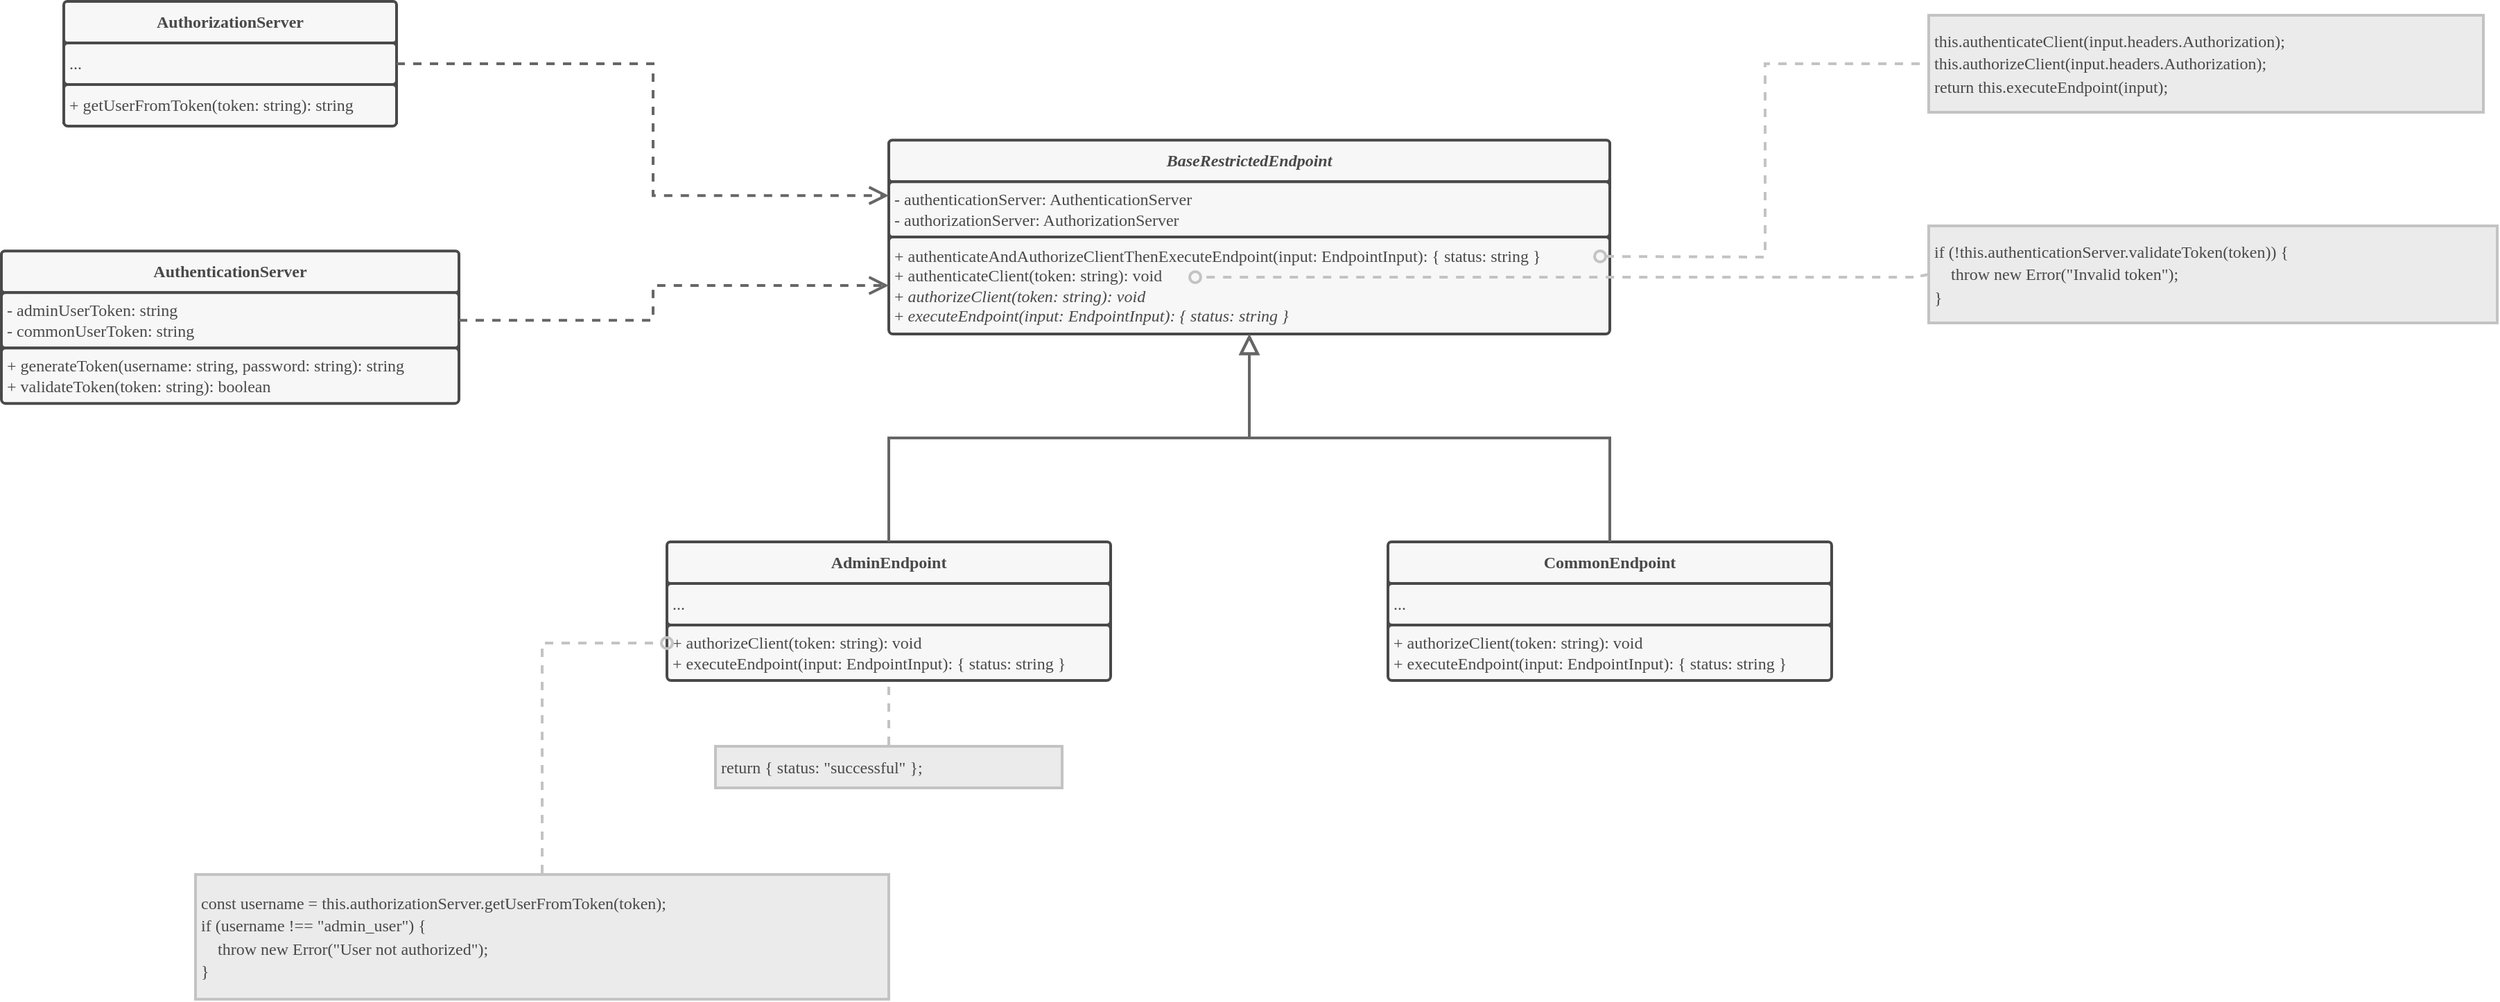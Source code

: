 <mxfile version="24.4.4" type="device">
  <diagram name="Página-1" id="TTp-K46U8V-8WiusqMop">
    <mxGraphModel dx="4884" dy="1972" grid="1" gridSize="10" guides="1" tooltips="1" connect="1" arrows="1" fold="1" page="1" pageScale="1" pageWidth="827" pageHeight="1169" math="0" shadow="0">
      <root>
        <mxCell id="0" />
        <mxCell id="1" parent="0" />
        <mxCell id="152" value="&lt;div style=&quot;line-height: 26px;&quot;&gt;&lt;div style=&quot;line-height: 26px;&quot;&gt;&lt;div style=&quot;line-height: 26px;&quot;&gt;&lt;div style=&quot;line-height: 147%;&quot;&gt;&lt;div style=&quot;line-height: 147%;&quot;&gt;&lt;div style=&quot;line-height: 137%;&quot;&gt;&lt;div style=&quot;line-height: 137%;&quot;&gt;&lt;span style=&quot;font-family: &amp;quot;Fira Code Medium&amp;quot;; background-color: initial;&quot;&gt;this.authenticateClient(input.headers.Authorization);&lt;/span&gt;&lt;br&gt;&lt;/div&gt;&lt;div style=&quot;line-height: 137%;&quot;&gt;&lt;font face=&quot;Fira Code Medium&quot; data-font-src=&quot;https://fonts.googleapis.com/css?family=Fira+Code+Medium&quot;&gt;&lt;div style=&quot;line-height: 16.44px;&quot;&gt;this.authorizeClient(input.headers.Authorization);&lt;/div&gt;&lt;div style=&quot;line-height: 16.44px;&quot;&gt;&lt;span style=&quot;background-color: initial;&quot;&gt;return this.executeEndpoint(input);&lt;/span&gt;&lt;/div&gt;&lt;/font&gt;&lt;/div&gt;&lt;/div&gt;&lt;/div&gt;&lt;/div&gt;&lt;/div&gt;&lt;/div&gt;&lt;/div&gt;" style="rounded=0;whiteSpace=wrap;html=1;fontColor=#494949;strokeColor=#C3C3C3;fillColor=#EBEBEB;align=left;verticalAlign=middle;spacingLeft=2;spacingRight=1;strokeWidth=2;" parent="1" vertex="1">
          <mxGeometry x="-370" y="-380" width="400" height="70" as="geometry" />
        </mxCell>
        <mxCell id="gvj84YaAdO6a9QUm6t-R-158" value="" style="group" vertex="1" connectable="0" parent="1">
          <mxGeometry x="-1120" y="-289.93" width="520" height="139.93" as="geometry" />
        </mxCell>
        <mxCell id="gvj84YaAdO6a9QUm6t-R-154" value="" style="whiteSpace=wrap;html=1;fillColor=#494949;strokeColor=#494949;container=0;strokeWidth=2;" vertex="1" parent="gvj84YaAdO6a9QUm6t-R-158">
          <mxGeometry y="27.5" width="520" height="60" as="geometry" />
        </mxCell>
        <mxCell id="gvj84YaAdO6a9QUm6t-R-155" value="&lt;div&gt;&lt;font face=&quot;Nunito&quot; color=&quot;#494949&quot;&gt;&lt;b&gt;&lt;i&gt;BaseRestrictedEndpoint&lt;/i&gt;&lt;/b&gt;&lt;/font&gt;&lt;/div&gt;" style="rounded=1;whiteSpace=wrap;html=1;arcSize=5;fillColor=#F7F7F7;strokeColor=#494949;strokeWidth=2;container=0;absoluteArcSize=1;" vertex="1" parent="gvj84YaAdO6a9QUm6t-R-158">
          <mxGeometry width="520" height="30" as="geometry" />
        </mxCell>
        <mxCell id="gvj84YaAdO6a9QUm6t-R-156" value="&lt;font face=&quot;Nunito&quot;&gt;-&amp;nbsp;&lt;/font&gt;&lt;span style=&quot;background-color: initial;&quot;&gt;&lt;font face=&quot;Nunito&quot;&gt;authenticationServer: AuthenticationServer&lt;/font&gt;&lt;/span&gt;&lt;div&gt;&lt;span style=&quot;background-color: initial;&quot;&gt;&lt;font face=&quot;Nunito&quot;&gt;-&amp;nbsp;&lt;/font&gt;&lt;/span&gt;&lt;span style=&quot;background-color: initial;&quot;&gt;&lt;font face=&quot;Nunito&quot;&gt;authorizationServer: AuthorizationServer&lt;/font&gt;&lt;/span&gt;&lt;/div&gt;" style="rounded=1;whiteSpace=wrap;html=1;arcSize=6;fillColor=#F7F7F7;strokeColor=#494949;align=left;perimeterSpacing=0;spacingLeft=2;fontColor=#494949;strokeWidth=2;container=0;absoluteArcSize=1;" vertex="1" parent="gvj84YaAdO6a9QUm6t-R-158">
          <mxGeometry y="30" width="520" height="40" as="geometry" />
        </mxCell>
        <mxCell id="gvj84YaAdO6a9QUm6t-R-157" value="&lt;font color=&quot;#494949&quot;&gt;&lt;font style=&quot;&quot; data-font-src=&quot;https://fonts.googleapis.com/css?family=Nunito&quot; face=&quot;Nunito&quot;&gt;+&amp;nbsp;&lt;/font&gt;&lt;/font&gt;&lt;span style=&quot;background-color: initial;&quot;&gt;&lt;font face=&quot;Nunito&quot; color=&quot;#494949&quot;&gt;authenticateAndAuthorizeClientThenExecuteEndpoint(input: EndpointInput): {&amp;nbsp;&lt;/font&gt;&lt;/span&gt;&lt;span style=&quot;color: rgb(73, 73, 73); font-family: Nunito; background-color: initial;&quot;&gt;status: string&amp;nbsp;&lt;/span&gt;&lt;span style=&quot;color: rgb(73, 73, 73); font-family: Nunito; background-color: initial;&quot;&gt;}&lt;/span&gt;&lt;div&gt;&lt;span style=&quot;color: rgb(73, 73, 73); font-family: Nunito; background-color: initial;&quot;&gt;+&amp;nbsp;&lt;/span&gt;&lt;span style=&quot;background-color: initial;&quot;&gt;&lt;font face=&quot;Nunito&quot; color=&quot;#494949&quot;&gt;authenticateClient(token: string): void&lt;/font&gt;&lt;/span&gt;&lt;/div&gt;&lt;div&gt;&lt;span style=&quot;background-color: initial;&quot;&gt;&lt;font face=&quot;Nunito&quot; color=&quot;#494949&quot;&gt;+&amp;nbsp;&lt;/font&gt;&lt;/span&gt;&lt;span style=&quot;background-color: initial;&quot;&gt;&lt;font face=&quot;Nunito&quot; color=&quot;#494949&quot;&gt;&lt;i&gt;authorizeClient(token: string): void&lt;/i&gt;&lt;/font&gt;&lt;/span&gt;&lt;/div&gt;&lt;div&gt;&lt;span style=&quot;background-color: initial;&quot;&gt;&lt;font face=&quot;Nunito&quot; color=&quot;#494949&quot;&gt;+&amp;nbsp;&lt;/font&gt;&lt;/span&gt;&lt;span style=&quot;background-color: initial;&quot;&gt;&lt;font face=&quot;Nunito&quot; color=&quot;#494949&quot;&gt;&lt;i&gt;executeEndpoint(input: EndpointInput): { status: string }&lt;/i&gt;&lt;/font&gt;&lt;/span&gt;&lt;/div&gt;" style="rounded=1;whiteSpace=wrap;html=1;arcSize=6;fillColor=#F7F7F7;strokeColor=#494949;align=left;spacingLeft=2;container=0;strokeWidth=2;absoluteArcSize=1;" vertex="1" parent="gvj84YaAdO6a9QUm6t-R-158">
          <mxGeometry y="69.93" width="520" height="70" as="geometry" />
        </mxCell>
        <mxCell id="gvj84YaAdO6a9QUm6t-R-163" value="" style="group" vertex="1" connectable="0" parent="1">
          <mxGeometry x="-1280" width="320" height="100" as="geometry" />
        </mxCell>
        <mxCell id="gvj84YaAdO6a9QUm6t-R-159" value="" style="whiteSpace=wrap;html=1;fillColor=#494949;strokeColor=#494949;container=0;strokeWidth=2;" vertex="1" parent="gvj84YaAdO6a9QUm6t-R-163">
          <mxGeometry y="27.5" width="320" height="60" as="geometry" />
        </mxCell>
        <mxCell id="gvj84YaAdO6a9QUm6t-R-160" value="&lt;div&gt;&lt;font face=&quot;Nunito&quot; color=&quot;#494949&quot;&gt;&lt;b&gt;AdminEndpoint&lt;/b&gt;&lt;/font&gt;&lt;/div&gt;" style="rounded=1;whiteSpace=wrap;html=1;arcSize=5;fillColor=#F7F7F7;strokeColor=#494949;strokeWidth=2;container=0;absoluteArcSize=1;" vertex="1" parent="gvj84YaAdO6a9QUm6t-R-163">
          <mxGeometry width="320" height="30" as="geometry" />
        </mxCell>
        <mxCell id="gvj84YaAdO6a9QUm6t-R-161" value="&lt;font face=&quot;Nunito&quot;&gt;...&lt;/font&gt;" style="rounded=1;whiteSpace=wrap;html=1;arcSize=6;fillColor=#F7F7F7;strokeColor=#494949;align=left;perimeterSpacing=0;spacingLeft=2;fontColor=#494949;strokeWidth=2;container=0;absoluteArcSize=1;" vertex="1" parent="gvj84YaAdO6a9QUm6t-R-163">
          <mxGeometry y="30" width="320" height="30" as="geometry" />
        </mxCell>
        <mxCell id="gvj84YaAdO6a9QUm6t-R-162" value="&lt;font color=&quot;#494949&quot;&gt;&lt;font style=&quot;&quot; data-font-src=&quot;https://fonts.googleapis.com/css?family=Nunito&quot; face=&quot;Nunito&quot;&gt;+&amp;nbsp;&lt;/font&gt;&lt;/font&gt;&lt;span style=&quot;background-color: initial;&quot;&gt;&lt;font face=&quot;Nunito&quot; color=&quot;#494949&quot;&gt;authorizeClient(token: string): void&lt;/font&gt;&lt;/span&gt;&lt;div&gt;&lt;span style=&quot;background-color: initial;&quot;&gt;&lt;font face=&quot;Nunito&quot; color=&quot;#494949&quot;&gt;+&amp;nbsp;&lt;/font&gt;&lt;/span&gt;&lt;span style=&quot;background-color: initial;&quot;&gt;&lt;font face=&quot;Nunito&quot; color=&quot;#494949&quot;&gt;executeEndpoint(input: EndpointInput): { status: string }&lt;/font&gt;&lt;/span&gt;&lt;/div&gt;" style="rounded=1;whiteSpace=wrap;html=1;arcSize=6;fillColor=#F7F7F7;strokeColor=#494949;align=left;spacingLeft=2;container=0;strokeWidth=2;absoluteArcSize=1;" vertex="1" parent="gvj84YaAdO6a9QUm6t-R-163">
          <mxGeometry y="60" width="320" height="40" as="geometry" />
        </mxCell>
        <mxCell id="gvj84YaAdO6a9QUm6t-R-164" value="" style="group" vertex="1" connectable="0" parent="1">
          <mxGeometry x="-760" width="320" height="100" as="geometry" />
        </mxCell>
        <mxCell id="gvj84YaAdO6a9QUm6t-R-165" value="" style="whiteSpace=wrap;html=1;fillColor=#494949;strokeColor=#494949;container=0;strokeWidth=2;" vertex="1" parent="gvj84YaAdO6a9QUm6t-R-164">
          <mxGeometry y="27.5" width="320" height="60" as="geometry" />
        </mxCell>
        <mxCell id="gvj84YaAdO6a9QUm6t-R-166" value="&lt;div&gt;&lt;font face=&quot;Nunito&quot; color=&quot;#494949&quot;&gt;&lt;b&gt;CommonEndpoint&lt;/b&gt;&lt;/font&gt;&lt;/div&gt;" style="rounded=1;whiteSpace=wrap;html=1;arcSize=5;fillColor=#F7F7F7;strokeColor=#494949;strokeWidth=2;container=0;absoluteArcSize=1;" vertex="1" parent="gvj84YaAdO6a9QUm6t-R-164">
          <mxGeometry width="320" height="30" as="geometry" />
        </mxCell>
        <mxCell id="gvj84YaAdO6a9QUm6t-R-167" value="&lt;font face=&quot;Nunito&quot;&gt;...&lt;/font&gt;" style="rounded=1;whiteSpace=wrap;html=1;arcSize=6;fillColor=#F7F7F7;strokeColor=#494949;align=left;perimeterSpacing=0;spacingLeft=2;fontColor=#494949;strokeWidth=2;container=0;absoluteArcSize=1;" vertex="1" parent="gvj84YaAdO6a9QUm6t-R-164">
          <mxGeometry y="30" width="320" height="30" as="geometry" />
        </mxCell>
        <mxCell id="gvj84YaAdO6a9QUm6t-R-168" value="&lt;font color=&quot;#494949&quot;&gt;&lt;font style=&quot;&quot; data-font-src=&quot;https://fonts.googleapis.com/css?family=Nunito&quot; face=&quot;Nunito&quot;&gt;+&amp;nbsp;&lt;/font&gt;&lt;/font&gt;&lt;span style=&quot;background-color: initial;&quot;&gt;&lt;font face=&quot;Nunito&quot; color=&quot;#494949&quot;&gt;authorizeClient(token: string): void&lt;/font&gt;&lt;/span&gt;&lt;div&gt;&lt;span style=&quot;background-color: initial;&quot;&gt;&lt;font face=&quot;Nunito&quot; color=&quot;#494949&quot;&gt;+&amp;nbsp;&lt;/font&gt;&lt;/span&gt;&lt;span style=&quot;background-color: initial;&quot;&gt;&lt;font face=&quot;Nunito&quot; color=&quot;#494949&quot;&gt;executeEndpoint(input: EndpointInput): { status: string }&lt;/font&gt;&lt;/span&gt;&lt;/div&gt;" style="rounded=1;whiteSpace=wrap;html=1;arcSize=6;fillColor=#F7F7F7;strokeColor=#494949;align=left;spacingLeft=2;container=0;strokeWidth=2;absoluteArcSize=1;" vertex="1" parent="gvj84YaAdO6a9QUm6t-R-164">
          <mxGeometry y="60" width="320" height="40" as="geometry" />
        </mxCell>
        <mxCell id="gvj84YaAdO6a9QUm6t-R-170" style="edgeStyle=orthogonalEdgeStyle;rounded=0;orthogonalLoop=1;jettySize=auto;html=1;strokeColor=#666666;strokeWidth=2;align=center;verticalAlign=middle;fontFamily=Helvetica;fontSource=https%3A%2F%2Ffonts.googleapis.com%2Fcss%3Ffamily%3DNunito;fontSize=11;fontColor=default;labelBackgroundColor=default;startSize=10;endArrow=block;endFill=0;endSize=10;targetPerimeterSpacing=0;" edge="1" parent="1" source="gvj84YaAdO6a9QUm6t-R-160" target="gvj84YaAdO6a9QUm6t-R-157">
          <mxGeometry relative="1" as="geometry" />
        </mxCell>
        <mxCell id="gvj84YaAdO6a9QUm6t-R-171" style="edgeStyle=orthogonalEdgeStyle;rounded=0;orthogonalLoop=1;jettySize=auto;html=1;entryX=0.5;entryY=1;entryDx=0;entryDy=0;strokeColor=#666666;strokeWidth=2;align=center;verticalAlign=middle;fontFamily=Helvetica;fontSource=https%3A%2F%2Ffonts.googleapis.com%2Fcss%3Ffamily%3DNunito;fontSize=11;fontColor=default;labelBackgroundColor=default;startSize=10;endArrow=block;endFill=0;endSize=10;targetPerimeterSpacing=0;" edge="1" parent="1" source="gvj84YaAdO6a9QUm6t-R-166" target="gvj84YaAdO6a9QUm6t-R-157">
          <mxGeometry relative="1" as="geometry" />
        </mxCell>
        <mxCell id="gvj84YaAdO6a9QUm6t-R-177" value="" style="group" vertex="1" connectable="0" parent="1">
          <mxGeometry x="-1760" y="-209.93" width="330" height="110" as="geometry" />
        </mxCell>
        <mxCell id="gvj84YaAdO6a9QUm6t-R-172" value="" style="whiteSpace=wrap;html=1;fillColor=#494949;strokeColor=#494949;container=0;strokeWidth=2;" vertex="1" parent="gvj84YaAdO6a9QUm6t-R-177">
          <mxGeometry y="27.5" width="330" height="60" as="geometry" />
        </mxCell>
        <mxCell id="gvj84YaAdO6a9QUm6t-R-173" value="&lt;div&gt;&lt;font face=&quot;Nunito&quot; color=&quot;#494949&quot;&gt;&lt;b&gt;AuthenticationServer&lt;/b&gt;&lt;/font&gt;&lt;/div&gt;" style="rounded=1;whiteSpace=wrap;html=1;arcSize=5;fillColor=#F7F7F7;strokeColor=#494949;strokeWidth=2;container=0;absoluteArcSize=1;" vertex="1" parent="gvj84YaAdO6a9QUm6t-R-177">
          <mxGeometry width="330" height="30" as="geometry" />
        </mxCell>
        <mxCell id="gvj84YaAdO6a9QUm6t-R-174" value="&lt;font face=&quot;Nunito&quot;&gt;-&amp;nbsp;&lt;/font&gt;&lt;span style=&quot;background-color: initial;&quot;&gt;&lt;font face=&quot;Nunito&quot;&gt;adminUserToken: string&lt;/font&gt;&lt;/span&gt;&lt;div&gt;&lt;span style=&quot;background-color: initial;&quot;&gt;&lt;font face=&quot;Nunito&quot;&gt;-&amp;nbsp;&lt;/font&gt;&lt;/span&gt;&lt;span style=&quot;background-color: initial;&quot;&gt;&lt;font face=&quot;Nunito&quot;&gt;commonUserToken: string&lt;/font&gt;&lt;/span&gt;&lt;/div&gt;" style="rounded=1;whiteSpace=wrap;html=1;arcSize=6;fillColor=#F7F7F7;strokeColor=#494949;align=left;perimeterSpacing=0;spacingLeft=2;fontColor=#494949;strokeWidth=2;container=0;absoluteArcSize=1;" vertex="1" parent="gvj84YaAdO6a9QUm6t-R-177">
          <mxGeometry y="30" width="330" height="40" as="geometry" />
        </mxCell>
        <mxCell id="gvj84YaAdO6a9QUm6t-R-175" value="&lt;font color=&quot;#494949&quot;&gt;&lt;font style=&quot;&quot; data-font-src=&quot;https://fonts.googleapis.com/css?family=Nunito&quot; face=&quot;Nunito&quot;&gt;+&amp;nbsp;&lt;/font&gt;&lt;/font&gt;&lt;span style=&quot;background-color: initial;&quot;&gt;&lt;font face=&quot;Nunito&quot; color=&quot;#494949&quot;&gt;generateToken(username: string, password: string): string&lt;/font&gt;&lt;/span&gt;&lt;div&gt;&lt;span style=&quot;background-color: initial;&quot;&gt;&lt;font face=&quot;Nunito&quot; color=&quot;#494949&quot;&gt;+&amp;nbsp;&lt;/font&gt;&lt;/span&gt;&lt;span style=&quot;background-color: initial;&quot;&gt;&lt;font face=&quot;Nunito&quot; color=&quot;#494949&quot;&gt;validateToken(token: string): boolean&amp;nbsp;&lt;/font&gt;&lt;/span&gt;&lt;/div&gt;" style="rounded=1;whiteSpace=wrap;html=1;arcSize=6;fillColor=#F7F7F7;strokeColor=#494949;align=left;spacingLeft=2;container=0;strokeWidth=2;absoluteArcSize=1;" vertex="1" parent="gvj84YaAdO6a9QUm6t-R-177">
          <mxGeometry y="70" width="330" height="40" as="geometry" />
        </mxCell>
        <mxCell id="gvj84YaAdO6a9QUm6t-R-182" value="" style="group" vertex="1" connectable="0" parent="1">
          <mxGeometry x="-1715" y="-390" width="240" height="90" as="geometry" />
        </mxCell>
        <mxCell id="gvj84YaAdO6a9QUm6t-R-178" value="" style="whiteSpace=wrap;html=1;fillColor=#494949;strokeColor=#494949;container=0;strokeWidth=2;" vertex="1" parent="gvj84YaAdO6a9QUm6t-R-182">
          <mxGeometry y="27.5" width="240" height="60" as="geometry" />
        </mxCell>
        <mxCell id="gvj84YaAdO6a9QUm6t-R-179" value="&lt;div&gt;&lt;font face=&quot;Nunito&quot; color=&quot;#494949&quot;&gt;&lt;b&gt;AuthorizationServer&lt;/b&gt;&lt;/font&gt;&lt;/div&gt;" style="rounded=1;whiteSpace=wrap;html=1;arcSize=5;fillColor=#F7F7F7;strokeColor=#494949;strokeWidth=2;container=0;absoluteArcSize=1;" vertex="1" parent="gvj84YaAdO6a9QUm6t-R-182">
          <mxGeometry width="240" height="30" as="geometry" />
        </mxCell>
        <mxCell id="gvj84YaAdO6a9QUm6t-R-180" value="&lt;font face=&quot;Nunito&quot;&gt;...&lt;/font&gt;" style="rounded=1;whiteSpace=wrap;html=1;arcSize=6;fillColor=#F7F7F7;strokeColor=#494949;align=left;perimeterSpacing=0;spacingLeft=2;fontColor=#494949;strokeWidth=2;container=0;absoluteArcSize=1;" vertex="1" parent="gvj84YaAdO6a9QUm6t-R-182">
          <mxGeometry y="30" width="240" height="30" as="geometry" />
        </mxCell>
        <mxCell id="gvj84YaAdO6a9QUm6t-R-181" value="&lt;font color=&quot;#494949&quot;&gt;&lt;font style=&quot;&quot; data-font-src=&quot;https://fonts.googleapis.com/css?family=Nunito&quot; face=&quot;Nunito&quot;&gt;+&amp;nbsp;&lt;/font&gt;&lt;/font&gt;&lt;span style=&quot;background-color: initial;&quot;&gt;&lt;font face=&quot;Nunito&quot; color=&quot;#494949&quot;&gt;getUserFromToken(token: string): string&amp;nbsp;&lt;/font&gt;&lt;/span&gt;" style="rounded=1;whiteSpace=wrap;html=1;arcSize=6;fillColor=#F7F7F7;strokeColor=#494949;align=left;spacingLeft=2;container=0;strokeWidth=2;absoluteArcSize=1;" vertex="1" parent="gvj84YaAdO6a9QUm6t-R-182">
          <mxGeometry y="60" width="240" height="30" as="geometry" />
        </mxCell>
        <mxCell id="gvj84YaAdO6a9QUm6t-R-183" style="edgeStyle=orthogonalEdgeStyle;rounded=0;orthogonalLoop=1;jettySize=auto;html=1;entryX=0;entryY=0.25;entryDx=0;entryDy=0;strokeColor=#666666;strokeWidth=2;align=center;verticalAlign=middle;fontFamily=Helvetica;fontSource=https%3A%2F%2Ffonts.googleapis.com%2Fcss%3Ffamily%3DNunito;fontSize=11;fontColor=default;labelBackgroundColor=default;startSize=10;endArrow=open;endFill=0;endSize=10;targetPerimeterSpacing=0;dashed=1;" edge="1" parent="1" source="gvj84YaAdO6a9QUm6t-R-180" target="gvj84YaAdO6a9QUm6t-R-156">
          <mxGeometry relative="1" as="geometry">
            <Array as="points">
              <mxPoint x="-1290" y="-345" />
              <mxPoint x="-1290" y="-250" />
            </Array>
          </mxGeometry>
        </mxCell>
        <mxCell id="gvj84YaAdO6a9QUm6t-R-184" style="edgeStyle=orthogonalEdgeStyle;rounded=0;orthogonalLoop=1;jettySize=auto;html=1;entryX=0;entryY=0.5;entryDx=0;entryDy=0;strokeColor=#666666;strokeWidth=2;align=center;verticalAlign=middle;fontFamily=Helvetica;fontSource=https%3A%2F%2Ffonts.googleapis.com%2Fcss%3Ffamily%3DNunito;fontSize=11;fontColor=default;labelBackgroundColor=default;startSize=10;endArrow=open;endFill=0;endSize=10;targetPerimeterSpacing=0;dashed=1;" edge="1" parent="1" source="gvj84YaAdO6a9QUm6t-R-174" target="gvj84YaAdO6a9QUm6t-R-157">
          <mxGeometry relative="1" as="geometry">
            <Array as="points">
              <mxPoint x="-1290" y="-160" />
              <mxPoint x="-1290" y="-185" />
            </Array>
          </mxGeometry>
        </mxCell>
        <mxCell id="153" style="edgeStyle=orthogonalEdgeStyle;html=1;entryX=0;entryY=0.5;entryDx=0;entryDy=0;fontFamily=Helvetica;fontSource=https%3A%2F%2Ffonts.googleapis.com%2Fcss%3Ffamily%3DFira%2BCode%2BMedium;fontColor=default;endArrow=none;rounded=0;strokeColor=#C3C3C3;strokeWidth=2;startArrow=oval;startFill=0;endFill=0;startSize=8;endSize=7;sourcePerimeterSpacing=1;targetPerimeterSpacing=1;dashed=1;" parent="1" target="152" edge="1">
          <mxGeometry relative="1" as="geometry">
            <mxPoint x="-607" y="-206" as="sourcePoint" />
          </mxGeometry>
        </mxCell>
        <mxCell id="gvj84YaAdO6a9QUm6t-R-187" style="edgeStyle=orthogonalEdgeStyle;rounded=0;orthogonalLoop=1;jettySize=auto;html=1;dashed=1;strokeColor=#C3C3C3;strokeWidth=2;align=center;verticalAlign=middle;fontFamily=Helvetica;fontSource=https%3A%2F%2Ffonts.googleapis.com%2Fcss%3Ffamily%3DFira%2BCode%2BMedium;fontSize=11;fontColor=default;labelBackgroundColor=default;startArrow=none;startFill=0;startSize=8;endArrow=oval;endFill=0;endSize=8;sourcePerimeterSpacing=1;targetPerimeterSpacing=1;exitX=0;exitY=0.5;exitDx=0;exitDy=0;" edge="1" parent="1" source="gvj84YaAdO6a9QUm6t-R-186">
          <mxGeometry relative="1" as="geometry">
            <mxPoint x="-899" y="-191" as="targetPoint" />
            <Array as="points">
              <mxPoint x="-375" y="-192" />
            </Array>
          </mxGeometry>
        </mxCell>
        <mxCell id="gvj84YaAdO6a9QUm6t-R-186" value="&lt;div style=&quot;line-height: 26px;&quot;&gt;&lt;div style=&quot;line-height: 26px;&quot;&gt;&lt;div style=&quot;line-height: 26px;&quot;&gt;&lt;div style=&quot;line-height: 147%;&quot;&gt;&lt;div style=&quot;line-height: 147%;&quot;&gt;&lt;div style=&quot;line-height: 137%;&quot;&gt;&lt;div style=&quot;line-height: 137%;&quot;&gt;&lt;div style=&quot;line-height: 137%;&quot;&gt;&lt;font data-font-src=&quot;https://fonts.googleapis.com/css?family=Fira+Code+Medium&quot; face=&quot;Fira Code Medium&quot;&gt;if (!this.authenticationServer.validateToken(token)) {&lt;/font&gt;&lt;/div&gt;&lt;div style=&quot;line-height: 137%;&quot;&gt;&lt;span style=&quot;font-family: &amp;quot;Fira Code Medium&amp;quot;; background-color: initial;&quot;&gt;&amp;nbsp; &amp;nbsp; throw new Error(&quot;Invalid token&quot;);&lt;/span&gt;&lt;/div&gt;&lt;div style=&quot;line-height: 137%;&quot;&gt;&lt;span style=&quot;font-family: &amp;quot;Fira Code Medium&amp;quot;; background-color: initial;&quot;&gt;}&lt;/span&gt;&lt;/div&gt;&lt;/div&gt;&lt;/div&gt;&lt;/div&gt;&lt;/div&gt;&lt;/div&gt;&lt;/div&gt;&lt;/div&gt;" style="rounded=0;whiteSpace=wrap;html=1;fontColor=#494949;strokeColor=#C3C3C3;fillColor=#EBEBEB;align=left;verticalAlign=middle;spacingLeft=2;spacingRight=1;strokeWidth=2;" vertex="1" parent="1">
          <mxGeometry x="-370" y="-228" width="410" height="70" as="geometry" />
        </mxCell>
        <mxCell id="gvj84YaAdO6a9QUm6t-R-189" style="edgeStyle=orthogonalEdgeStyle;rounded=0;orthogonalLoop=1;jettySize=auto;html=1;dashed=1;strokeColor=#C3C3C3;strokeWidth=2;align=center;verticalAlign=middle;fontFamily=Helvetica;fontSource=https%3A%2F%2Ffonts.googleapis.com%2Fcss%3Ffamily%3DFira%2BCode%2BMedium;fontSize=11;fontColor=default;labelBackgroundColor=default;startArrow=none;startFill=0;startSize=8;endArrow=oval;endFill=0;endSize=8;sourcePerimeterSpacing=1;targetPerimeterSpacing=1;" edge="1" parent="1" source="gvj84YaAdO6a9QUm6t-R-188">
          <mxGeometry relative="1" as="geometry">
            <mxPoint x="-1280" y="73" as="targetPoint" />
            <Array as="points">
              <mxPoint x="-1370" y="73" />
            </Array>
          </mxGeometry>
        </mxCell>
        <mxCell id="gvj84YaAdO6a9QUm6t-R-188" value="&lt;div style=&quot;line-height: 26px;&quot;&gt;&lt;div style=&quot;line-height: 26px;&quot;&gt;&lt;div style=&quot;line-height: 26px;&quot;&gt;&lt;div style=&quot;line-height: 147%;&quot;&gt;&lt;div style=&quot;line-height: 147%;&quot;&gt;&lt;div style=&quot;line-height: 137%;&quot;&gt;&lt;div style=&quot;line-height: 137%;&quot;&gt;&lt;div style=&quot;line-height: 137%;&quot;&gt;&lt;font face=&quot;Fira Code Medium&quot; data-font-src=&quot;https://fonts.googleapis.com/css?family=Fira+Code&quot;&gt;const username = this.authorizationServer.getUserFromToken(token);&lt;/font&gt;&lt;/div&gt;&lt;div style=&quot;line-height: 137%;&quot;&gt;&lt;font face=&quot;Fira Code Medium&quot;&gt;if (username !== &quot;admin_user&quot;) {&lt;/font&gt;&lt;/div&gt;&lt;div style=&quot;line-height: 137%;&quot;&gt;&lt;font face=&quot;Fira Code Medium&quot;&gt;&amp;nbsp; &amp;nbsp; throw new Error(&quot;User not authorized&quot;);&lt;/font&gt;&lt;/div&gt;&lt;div style=&quot;line-height: 137%;&quot;&gt;&lt;font face=&quot;Fira Code Medium&quot;&gt;}&lt;/font&gt;&lt;/div&gt;&lt;/div&gt;&lt;/div&gt;&lt;/div&gt;&lt;/div&gt;&lt;/div&gt;&lt;/div&gt;&lt;/div&gt;" style="rounded=0;whiteSpace=wrap;html=1;fontColor=#494949;strokeColor=#C3C3C3;fillColor=#EBEBEB;align=left;verticalAlign=middle;spacingLeft=2;spacingRight=1;strokeWidth=2;" vertex="1" parent="1">
          <mxGeometry x="-1620" y="240" width="500" height="90" as="geometry" />
        </mxCell>
        <mxCell id="gvj84YaAdO6a9QUm6t-R-191" style="edgeStyle=orthogonalEdgeStyle;rounded=0;orthogonalLoop=1;jettySize=auto;html=1;entryX=0.5;entryY=1;entryDx=0;entryDy=0;dashed=1;strokeColor=#C3C3C3;strokeWidth=2;align=center;verticalAlign=middle;fontFamily=Helvetica;fontSource=https%3A%2F%2Ffonts.googleapis.com%2Fcss%3Ffamily%3DFira%2BCode%2BMedium;fontSize=11;fontColor=default;labelBackgroundColor=default;startArrow=none;startFill=0;startSize=8;endArrow=none;endFill=0;endSize=8;sourcePerimeterSpacing=1;targetPerimeterSpacing=1;" edge="1" parent="1" source="gvj84YaAdO6a9QUm6t-R-190" target="gvj84YaAdO6a9QUm6t-R-162">
          <mxGeometry relative="1" as="geometry" />
        </mxCell>
        <mxCell id="gvj84YaAdO6a9QUm6t-R-190" value="&lt;div style=&quot;line-height: 26px;&quot;&gt;&lt;div style=&quot;line-height: 26px;&quot;&gt;&lt;div style=&quot;line-height: 26px;&quot;&gt;&lt;div style=&quot;line-height: 147%;&quot;&gt;&lt;div style=&quot;line-height: 147%;&quot;&gt;&lt;div style=&quot;line-height: 137%;&quot;&gt;&lt;div style=&quot;line-height: 137%;&quot;&gt;&lt;div style=&quot;line-height: 137%;&quot;&gt;&lt;div style=&quot;line-height: 137%;&quot;&gt;&lt;font data-font-src=&quot;https://fonts.googleapis.com/css?family=Fira+Code+Medium&quot; face=&quot;Fira Code Medium&quot;&gt;return { status: &quot;successful&quot; };&lt;/font&gt;&lt;/div&gt;&lt;/div&gt;&lt;/div&gt;&lt;/div&gt;&lt;/div&gt;&lt;/div&gt;&lt;/div&gt;&lt;/div&gt;&lt;/div&gt;" style="rounded=0;whiteSpace=wrap;html=1;fontColor=#494949;strokeColor=#C3C3C3;fillColor=#EBEBEB;align=left;verticalAlign=middle;spacingLeft=2;spacingRight=1;strokeWidth=2;" vertex="1" parent="1">
          <mxGeometry x="-1245" y="147.5" width="250" height="30" as="geometry" />
        </mxCell>
      </root>
    </mxGraphModel>
  </diagram>
</mxfile>
